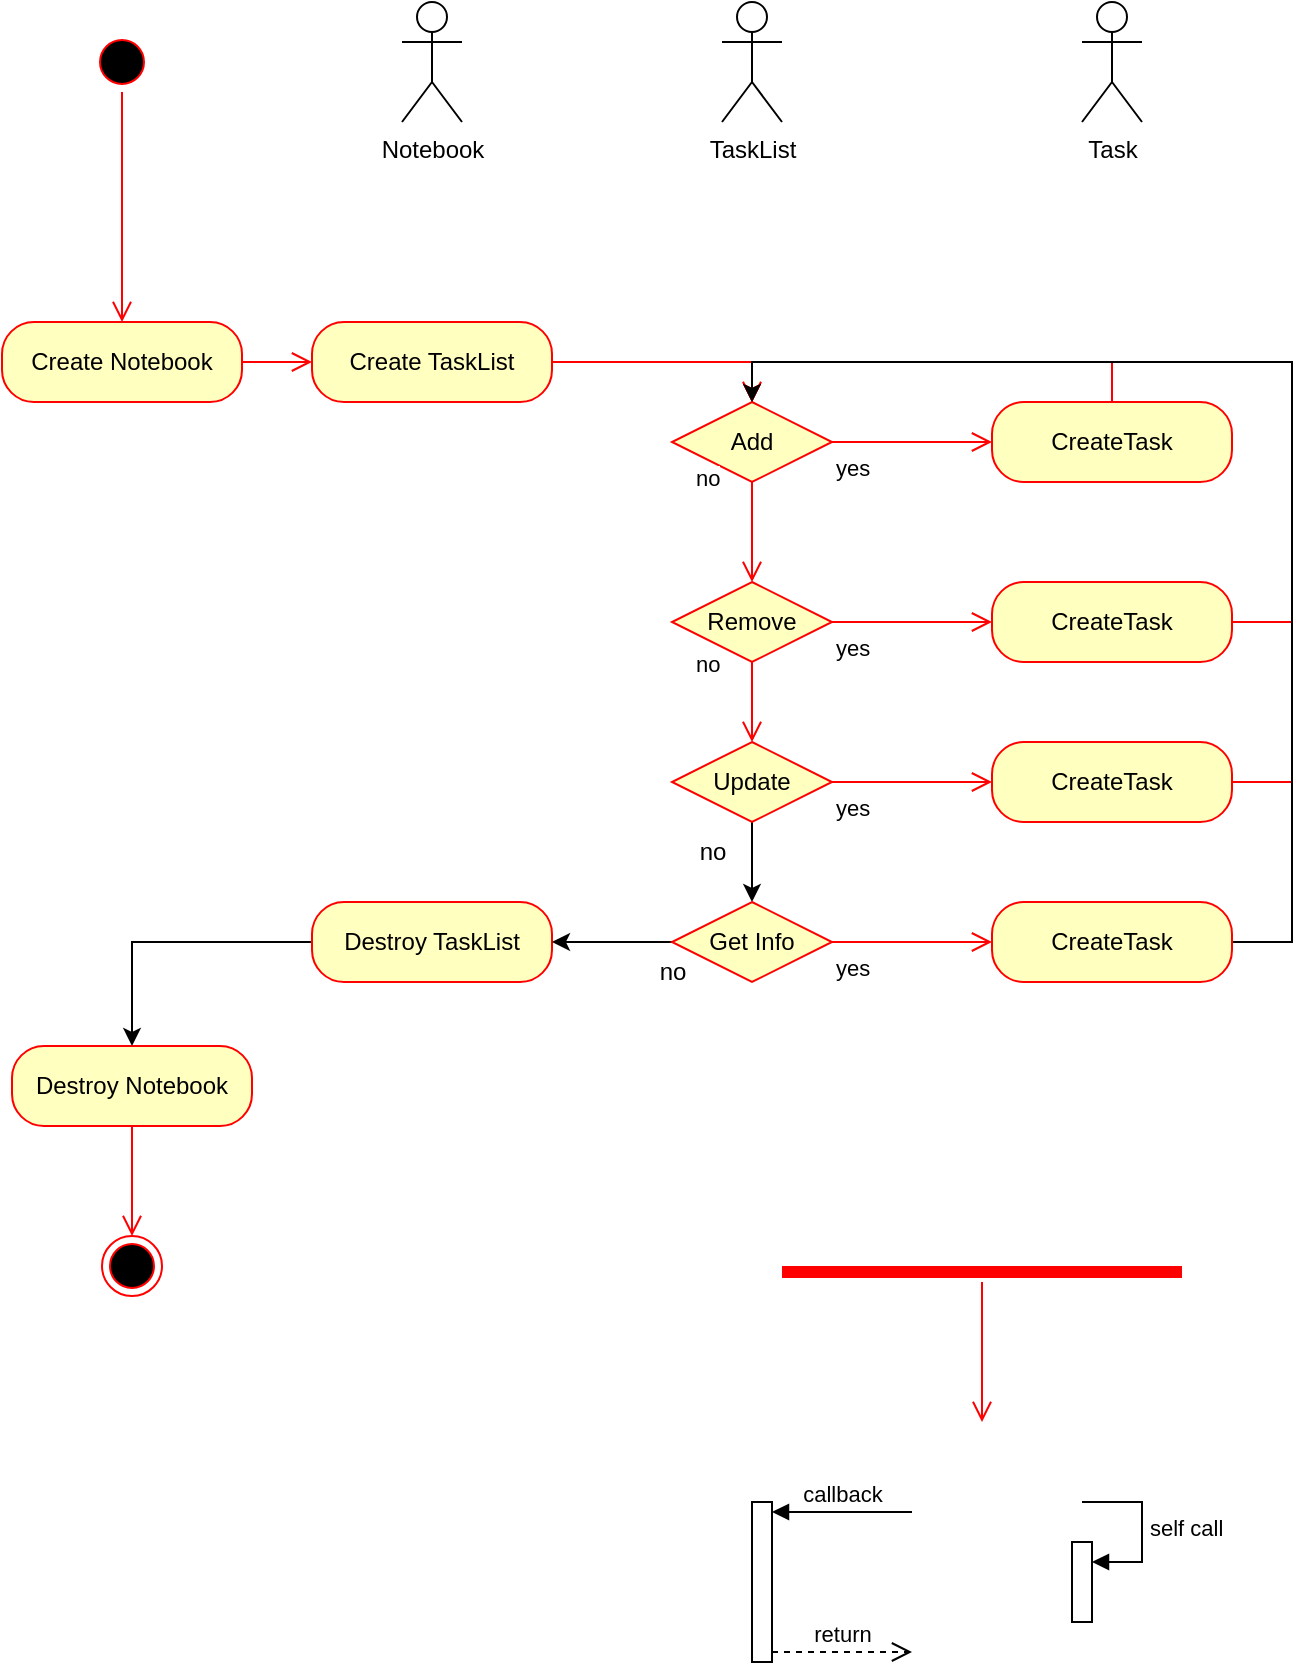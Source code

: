 <mxfile version="24.0.7" type="github">
  <diagram id="C5RBs43oDa-KdzZeNtuy" name="Page-1">
    <mxGraphModel dx="1146" dy="2239" grid="1" gridSize="10" guides="1" tooltips="1" connect="1" arrows="1" fold="1" page="1" pageScale="1" pageWidth="827" pageHeight="1169" math="0" shadow="0">
      <root>
        <mxCell id="WIyWlLk6GJQsqaUBKTNV-0" />
        <mxCell id="WIyWlLk6GJQsqaUBKTNV-1" parent="WIyWlLk6GJQsqaUBKTNV-0" />
        <mxCell id="1FuQE9b5k-u5UK85rxLV-1" value="" style="ellipse;html=1;shape=startState;fillColor=#000000;strokeColor=#ff0000;" parent="WIyWlLk6GJQsqaUBKTNV-1" vertex="1">
          <mxGeometry x="60" y="15" width="30" height="30" as="geometry" />
        </mxCell>
        <mxCell id="1FuQE9b5k-u5UK85rxLV-2" value="" style="edgeStyle=orthogonalEdgeStyle;html=1;verticalAlign=bottom;endArrow=open;endSize=8;strokeColor=#ff0000;rounded=0;" parent="WIyWlLk6GJQsqaUBKTNV-1" source="1FuQE9b5k-u5UK85rxLV-1" target="1FuQE9b5k-u5UK85rxLV-3" edge="1">
          <mxGeometry relative="1" as="geometry">
            <mxPoint x="215" y="120" as="targetPoint" />
            <Array as="points">
              <mxPoint x="135" y="170" />
              <mxPoint x="215" y="170" />
            </Array>
          </mxGeometry>
        </mxCell>
        <mxCell id="1FuQE9b5k-u5UK85rxLV-3" value="Create Notebook" style="rounded=1;whiteSpace=wrap;html=1;arcSize=40;fontColor=#000000;fillColor=#ffffc0;strokeColor=#ff0000;" parent="WIyWlLk6GJQsqaUBKTNV-1" vertex="1">
          <mxGeometry x="15" y="160" width="120" height="40" as="geometry" />
        </mxCell>
        <mxCell id="1FuQE9b5k-u5UK85rxLV-4" value="" style="edgeStyle=orthogonalEdgeStyle;html=1;verticalAlign=bottom;endArrow=open;endSize=8;strokeColor=#ff0000;rounded=0;" parent="WIyWlLk6GJQsqaUBKTNV-1" source="1FuQE9b5k-u5UK85rxLV-3" edge="1">
          <mxGeometry relative="1" as="geometry">
            <mxPoint x="170" y="180" as="targetPoint" />
          </mxGeometry>
        </mxCell>
        <mxCell id="1FuQE9b5k-u5UK85rxLV-5" value="" style="ellipse;html=1;shape=endState;fillColor=#000000;strokeColor=#ff0000;" parent="WIyWlLk6GJQsqaUBKTNV-1" vertex="1">
          <mxGeometry x="65" y="617" width="30" height="30" as="geometry" />
        </mxCell>
        <mxCell id="1FuQE9b5k-u5UK85rxLV-6" value="&lt;span style=&quot;text-wrap: wrap;&quot;&gt;Notebook&lt;/span&gt;" style="shape=umlActor;verticalLabelPosition=bottom;verticalAlign=top;html=1;" parent="WIyWlLk6GJQsqaUBKTNV-1" vertex="1">
          <mxGeometry x="215" width="30" height="60" as="geometry" />
        </mxCell>
        <mxCell id="1FuQE9b5k-u5UK85rxLV-11" value="TaskList" style="shape=umlActor;verticalLabelPosition=bottom;verticalAlign=top;html=1;" parent="WIyWlLk6GJQsqaUBKTNV-1" vertex="1">
          <mxGeometry x="375" width="30" height="60" as="geometry" />
        </mxCell>
        <mxCell id="1FuQE9b5k-u5UK85rxLV-12" value="Task" style="shape=umlActor;verticalLabelPosition=bottom;verticalAlign=top;html=1;" parent="WIyWlLk6GJQsqaUBKTNV-1" vertex="1">
          <mxGeometry x="555" width="30" height="60" as="geometry" />
        </mxCell>
        <mxCell id="1FuQE9b5k-u5UK85rxLV-13" value="Create TaskList" style="rounded=1;whiteSpace=wrap;html=1;arcSize=40;fontColor=#000000;fillColor=#ffffc0;strokeColor=#ff0000;" parent="WIyWlLk6GJQsqaUBKTNV-1" vertex="1">
          <mxGeometry x="170" y="160" width="120" height="40" as="geometry" />
        </mxCell>
        <mxCell id="1FuQE9b5k-u5UK85rxLV-14" value="" style="edgeStyle=orthogonalEdgeStyle;html=1;verticalAlign=bottom;endArrow=open;endSize=8;strokeColor=#ff0000;rounded=0;" parent="WIyWlLk6GJQsqaUBKTNV-1" source="1FuQE9b5k-u5UK85rxLV-13" target="1FuQE9b5k-u5UK85rxLV-20" edge="1">
          <mxGeometry relative="1" as="geometry">
            <mxPoint x="350" y="180" as="targetPoint" />
            <Array as="points">
              <mxPoint x="390" y="180" />
            </Array>
          </mxGeometry>
        </mxCell>
        <mxCell id="1FuQE9b5k-u5UK85rxLV-16" value="Destroy Notebook" style="rounded=1;whiteSpace=wrap;html=1;arcSize=40;fontColor=#000000;fillColor=#ffffc0;strokeColor=#ff0000;" parent="WIyWlLk6GJQsqaUBKTNV-1" vertex="1">
          <mxGeometry x="20" y="522" width="120" height="40" as="geometry" />
        </mxCell>
        <mxCell id="1FuQE9b5k-u5UK85rxLV-17" value="" style="edgeStyle=orthogonalEdgeStyle;html=1;verticalAlign=bottom;endArrow=open;endSize=8;strokeColor=#ff0000;rounded=0;" parent="WIyWlLk6GJQsqaUBKTNV-1" source="1FuQE9b5k-u5UK85rxLV-16" target="1FuQE9b5k-u5UK85rxLV-5" edge="1">
          <mxGeometry relative="1" as="geometry">
            <mxPoint x="230" y="567" as="targetPoint" />
          </mxGeometry>
        </mxCell>
        <mxCell id="1FuQE9b5k-u5UK85rxLV-25" style="edgeStyle=orthogonalEdgeStyle;rounded=0;orthogonalLoop=1;jettySize=auto;html=1;exitX=0.5;exitY=0;exitDx=0;exitDy=0;entryX=0.5;entryY=0;entryDx=0;entryDy=0;strokeColor=#FF0000;" parent="WIyWlLk6GJQsqaUBKTNV-1" source="1FuQE9b5k-u5UK85rxLV-18" target="1FuQE9b5k-u5UK85rxLV-20" edge="1">
          <mxGeometry relative="1" as="geometry" />
        </mxCell>
        <mxCell id="1FuQE9b5k-u5UK85rxLV-18" value="CreateTask" style="rounded=1;whiteSpace=wrap;html=1;arcSize=40;fontColor=#000000;fillColor=#ffffc0;strokeColor=#ff0000;" parent="WIyWlLk6GJQsqaUBKTNV-1" vertex="1">
          <mxGeometry x="510" y="200" width="120" height="40" as="geometry" />
        </mxCell>
        <mxCell id="1FuQE9b5k-u5UK85rxLV-20" value="Add" style="rhombus;whiteSpace=wrap;html=1;fontColor=#000000;fillColor=#ffffc0;strokeColor=#ff0000;" parent="WIyWlLk6GJQsqaUBKTNV-1" vertex="1">
          <mxGeometry x="350" y="200" width="80" height="40" as="geometry" />
        </mxCell>
        <mxCell id="1FuQE9b5k-u5UK85rxLV-21" value="no" style="edgeStyle=orthogonalEdgeStyle;html=1;align=left;verticalAlign=bottom;endArrow=open;endSize=8;strokeColor=#ff0000;rounded=0;entryX=0.5;entryY=0;entryDx=0;entryDy=0;" parent="WIyWlLk6GJQsqaUBKTNV-1" source="1FuQE9b5k-u5UK85rxLV-20" target="1FuQE9b5k-u5UK85rxLV-28" edge="1">
          <mxGeometry x="-0.714" y="-30" relative="1" as="geometry">
            <mxPoint x="210" y="390" as="targetPoint" />
            <mxPoint as="offset" />
          </mxGeometry>
        </mxCell>
        <mxCell id="1FuQE9b5k-u5UK85rxLV-22" value="yes" style="edgeStyle=orthogonalEdgeStyle;html=1;align=left;verticalAlign=top;endArrow=open;endSize=8;strokeColor=#ff0000;rounded=0;" parent="WIyWlLk6GJQsqaUBKTNV-1" source="1FuQE9b5k-u5UK85rxLV-20" target="1FuQE9b5k-u5UK85rxLV-18" edge="1">
          <mxGeometry x="-1" relative="1" as="geometry">
            <mxPoint x="610" y="390" as="targetPoint" />
          </mxGeometry>
        </mxCell>
        <mxCell id="1FuQE9b5k-u5UK85rxLV-45" style="edgeStyle=orthogonalEdgeStyle;rounded=0;orthogonalLoop=1;jettySize=auto;html=1;exitX=0;exitY=0.5;exitDx=0;exitDy=0;" parent="WIyWlLk6GJQsqaUBKTNV-1" source="1FuQE9b5k-u5UK85rxLV-24" target="1FuQE9b5k-u5UK85rxLV-16" edge="1">
          <mxGeometry relative="1" as="geometry" />
        </mxCell>
        <mxCell id="1FuQE9b5k-u5UK85rxLV-24" value="Destroy TaskList" style="rounded=1;whiteSpace=wrap;html=1;arcSize=40;fontColor=#000000;fillColor=#ffffc0;strokeColor=#ff0000;" parent="WIyWlLk6GJQsqaUBKTNV-1" vertex="1">
          <mxGeometry x="170" y="450" width="120" height="40" as="geometry" />
        </mxCell>
        <mxCell id="1FuQE9b5k-u5UK85rxLV-26" style="edgeStyle=orthogonalEdgeStyle;rounded=0;orthogonalLoop=1;jettySize=auto;html=1;exitX=0.5;exitY=0;exitDx=0;exitDy=0;strokeColor=#FF0000;" parent="WIyWlLk6GJQsqaUBKTNV-1" source="1FuQE9b5k-u5UK85rxLV-27" target="1FuQE9b5k-u5UK85rxLV-20" edge="1">
          <mxGeometry relative="1" as="geometry">
            <Array as="points">
              <mxPoint x="570" y="310" />
              <mxPoint x="660" y="310" />
              <mxPoint x="660" y="180" />
              <mxPoint x="390" y="180" />
            </Array>
          </mxGeometry>
        </mxCell>
        <mxCell id="1FuQE9b5k-u5UK85rxLV-27" value="CreateTask" style="rounded=1;whiteSpace=wrap;html=1;arcSize=40;fontColor=#000000;fillColor=#ffffc0;strokeColor=#ff0000;" parent="WIyWlLk6GJQsqaUBKTNV-1" vertex="1">
          <mxGeometry x="510" y="290" width="120" height="40" as="geometry" />
        </mxCell>
        <mxCell id="1FuQE9b5k-u5UK85rxLV-28" value="Remove" style="rhombus;whiteSpace=wrap;html=1;fontColor=#000000;fillColor=#ffffc0;strokeColor=#ff0000;" parent="WIyWlLk6GJQsqaUBKTNV-1" vertex="1">
          <mxGeometry x="350" y="290" width="80" height="40" as="geometry" />
        </mxCell>
        <mxCell id="1FuQE9b5k-u5UK85rxLV-29" value="yes" style="edgeStyle=orthogonalEdgeStyle;html=1;align=left;verticalAlign=top;endArrow=open;endSize=8;strokeColor=#ff0000;rounded=0;" parent="WIyWlLk6GJQsqaUBKTNV-1" source="1FuQE9b5k-u5UK85rxLV-28" target="1FuQE9b5k-u5UK85rxLV-27" edge="1">
          <mxGeometry x="-1" relative="1" as="geometry">
            <mxPoint x="610" y="480" as="targetPoint" />
          </mxGeometry>
        </mxCell>
        <mxCell id="1FuQE9b5k-u5UK85rxLV-35" style="edgeStyle=orthogonalEdgeStyle;rounded=0;orthogonalLoop=1;jettySize=auto;html=1;exitX=1;exitY=0.5;exitDx=0;exitDy=0;strokeColor=#FF0000;" parent="WIyWlLk6GJQsqaUBKTNV-1" source="1FuQE9b5k-u5UK85rxLV-30" target="1FuQE9b5k-u5UK85rxLV-20" edge="1">
          <mxGeometry relative="1" as="geometry">
            <Array as="points">
              <mxPoint x="660" y="390" />
              <mxPoint x="660" y="180" />
              <mxPoint x="390" y="180" />
            </Array>
          </mxGeometry>
        </mxCell>
        <mxCell id="1FuQE9b5k-u5UK85rxLV-30" value="CreateTask" style="rounded=1;whiteSpace=wrap;html=1;arcSize=40;fontColor=#000000;fillColor=#ffffc0;strokeColor=#ff0000;" parent="WIyWlLk6GJQsqaUBKTNV-1" vertex="1">
          <mxGeometry x="510" y="370" width="120" height="40" as="geometry" />
        </mxCell>
        <mxCell id="1FuQE9b5k-u5UK85rxLV-40" style="edgeStyle=orthogonalEdgeStyle;rounded=0;orthogonalLoop=1;jettySize=auto;html=1;exitX=0.5;exitY=1;exitDx=0;exitDy=0;" parent="WIyWlLk6GJQsqaUBKTNV-1" source="1FuQE9b5k-u5UK85rxLV-31" target="1FuQE9b5k-u5UK85rxLV-38" edge="1">
          <mxGeometry relative="1" as="geometry" />
        </mxCell>
        <mxCell id="1FuQE9b5k-u5UK85rxLV-31" value="Update" style="rhombus;whiteSpace=wrap;html=1;fontColor=#000000;fillColor=#ffffc0;strokeColor=#ff0000;" parent="WIyWlLk6GJQsqaUBKTNV-1" vertex="1">
          <mxGeometry x="350" y="370" width="80" height="40" as="geometry" />
        </mxCell>
        <mxCell id="1FuQE9b5k-u5UK85rxLV-32" value="yes" style="edgeStyle=orthogonalEdgeStyle;html=1;align=left;verticalAlign=top;endArrow=open;endSize=8;strokeColor=#ff0000;rounded=0;" parent="WIyWlLk6GJQsqaUBKTNV-1" source="1FuQE9b5k-u5UK85rxLV-31" target="1FuQE9b5k-u5UK85rxLV-30" edge="1">
          <mxGeometry x="-1" relative="1" as="geometry">
            <mxPoint x="610" y="560" as="targetPoint" />
          </mxGeometry>
        </mxCell>
        <mxCell id="1FuQE9b5k-u5UK85rxLV-34" value="no" style="edgeStyle=orthogonalEdgeStyle;html=1;align=left;verticalAlign=bottom;endArrow=open;endSize=8;strokeColor=#ff0000;rounded=0;entryX=0.5;entryY=0;entryDx=0;entryDy=0;exitX=0.5;exitY=1;exitDx=0;exitDy=0;" parent="WIyWlLk6GJQsqaUBKTNV-1" source="1FuQE9b5k-u5UK85rxLV-28" target="1FuQE9b5k-u5UK85rxLV-31" edge="1">
          <mxGeometry x="-0.5" y="-30" relative="1" as="geometry">
            <mxPoint x="400" y="300" as="targetPoint" />
            <mxPoint x="430" y="350" as="sourcePoint" />
            <mxPoint as="offset" />
            <Array as="points" />
          </mxGeometry>
        </mxCell>
        <mxCell id="1FuQE9b5k-u5UK85rxLV-46" style="edgeStyle=orthogonalEdgeStyle;rounded=0;orthogonalLoop=1;jettySize=auto;html=1;exitX=1;exitY=0.5;exitDx=0;exitDy=0;" parent="WIyWlLk6GJQsqaUBKTNV-1" source="1FuQE9b5k-u5UK85rxLV-37" target="1FuQE9b5k-u5UK85rxLV-20" edge="1">
          <mxGeometry relative="1" as="geometry">
            <Array as="points">
              <mxPoint x="660" y="470" />
              <mxPoint x="660" y="180" />
              <mxPoint x="390" y="180" />
            </Array>
          </mxGeometry>
        </mxCell>
        <mxCell id="1FuQE9b5k-u5UK85rxLV-37" value="CreateTask" style="rounded=1;whiteSpace=wrap;html=1;arcSize=40;fontColor=#000000;fillColor=#ffffc0;strokeColor=#ff0000;" parent="WIyWlLk6GJQsqaUBKTNV-1" vertex="1">
          <mxGeometry x="510" y="450" width="120" height="40" as="geometry" />
        </mxCell>
        <mxCell id="1FuQE9b5k-u5UK85rxLV-41" style="edgeStyle=orthogonalEdgeStyle;rounded=0;orthogonalLoop=1;jettySize=auto;html=1;exitX=0;exitY=0.5;exitDx=0;exitDy=0;" parent="WIyWlLk6GJQsqaUBKTNV-1" source="1FuQE9b5k-u5UK85rxLV-38" target="1FuQE9b5k-u5UK85rxLV-24" edge="1">
          <mxGeometry relative="1" as="geometry" />
        </mxCell>
        <mxCell id="1FuQE9b5k-u5UK85rxLV-38" value="Get Info" style="rhombus;whiteSpace=wrap;html=1;fontColor=#000000;fillColor=#ffffc0;strokeColor=#ff0000;" parent="WIyWlLk6GJQsqaUBKTNV-1" vertex="1">
          <mxGeometry x="350" y="450" width="80" height="40" as="geometry" />
        </mxCell>
        <mxCell id="1FuQE9b5k-u5UK85rxLV-39" value="yes" style="edgeStyle=orthogonalEdgeStyle;html=1;align=left;verticalAlign=top;endArrow=open;endSize=8;strokeColor=#ff0000;rounded=0;" parent="WIyWlLk6GJQsqaUBKTNV-1" source="1FuQE9b5k-u5UK85rxLV-38" target="1FuQE9b5k-u5UK85rxLV-37" edge="1">
          <mxGeometry x="-1" relative="1" as="geometry">
            <mxPoint x="610" y="640" as="targetPoint" />
          </mxGeometry>
        </mxCell>
        <mxCell id="1FuQE9b5k-u5UK85rxLV-43" value="no" style="text;html=1;align=center;verticalAlign=middle;resizable=0;points=[];autosize=1;strokeColor=none;fillColor=none;" parent="WIyWlLk6GJQsqaUBKTNV-1" vertex="1">
          <mxGeometry x="350" y="410" width="40" height="30" as="geometry" />
        </mxCell>
        <mxCell id="1FuQE9b5k-u5UK85rxLV-44" value="no" style="text;html=1;align=center;verticalAlign=middle;resizable=0;points=[];autosize=1;strokeColor=none;fillColor=none;" parent="WIyWlLk6GJQsqaUBKTNV-1" vertex="1">
          <mxGeometry x="330" y="470" width="40" height="30" as="geometry" />
        </mxCell>
        <mxCell id="1FuQE9b5k-u5UK85rxLV-48" value="" style="shape=line;html=1;strokeWidth=6;strokeColor=#ff0000;" parent="WIyWlLk6GJQsqaUBKTNV-1" vertex="1">
          <mxGeometry x="405" y="630" width="200" height="10" as="geometry" />
        </mxCell>
        <mxCell id="1FuQE9b5k-u5UK85rxLV-49" value="" style="edgeStyle=orthogonalEdgeStyle;html=1;verticalAlign=bottom;endArrow=open;endSize=8;strokeColor=#ff0000;rounded=0;" parent="WIyWlLk6GJQsqaUBKTNV-1" source="1FuQE9b5k-u5UK85rxLV-48" edge="1">
          <mxGeometry relative="1" as="geometry">
            <mxPoint x="505" y="710" as="targetPoint" />
          </mxGeometry>
        </mxCell>
        <mxCell id="1FuQE9b5k-u5UK85rxLV-50" value="" style="html=1;points=[[0,0,0,0,5],[0,1,0,0,-5],[1,0,0,0,5],[1,1,0,0,-5]];perimeter=orthogonalPerimeter;outlineConnect=0;targetShapes=umlLifeline;portConstraint=eastwest;newEdgeStyle={&quot;curved&quot;:0,&quot;rounded&quot;:0};" parent="WIyWlLk6GJQsqaUBKTNV-1" vertex="1">
          <mxGeometry x="390" y="750" width="10" height="80" as="geometry" />
        </mxCell>
        <mxCell id="1FuQE9b5k-u5UK85rxLV-51" value="callback" style="html=1;verticalAlign=bottom;endArrow=block;curved=0;rounded=0;entryX=1;entryY=0;entryDx=0;entryDy=5;" parent="WIyWlLk6GJQsqaUBKTNV-1" target="1FuQE9b5k-u5UK85rxLV-50" edge="1">
          <mxGeometry relative="1" as="geometry">
            <mxPoint x="470" y="755" as="sourcePoint" />
          </mxGeometry>
        </mxCell>
        <mxCell id="1FuQE9b5k-u5UK85rxLV-52" value="return" style="html=1;verticalAlign=bottom;endArrow=open;dashed=1;endSize=8;curved=0;rounded=0;exitX=1;exitY=1;exitDx=0;exitDy=-5;" parent="WIyWlLk6GJQsqaUBKTNV-1" source="1FuQE9b5k-u5UK85rxLV-50" edge="1">
          <mxGeometry relative="1" as="geometry">
            <mxPoint x="470" y="825" as="targetPoint" />
          </mxGeometry>
        </mxCell>
        <mxCell id="1FuQE9b5k-u5UK85rxLV-53" value="" style="html=1;points=[[0,0,0,0,5],[0,1,0,0,-5],[1,0,0,0,5],[1,1,0,0,-5]];perimeter=orthogonalPerimeter;outlineConnect=0;targetShapes=umlLifeline;portConstraint=eastwest;newEdgeStyle={&quot;curved&quot;:0,&quot;rounded&quot;:0};" parent="WIyWlLk6GJQsqaUBKTNV-1" vertex="1">
          <mxGeometry x="550" y="770" width="10" height="40" as="geometry" />
        </mxCell>
        <mxCell id="1FuQE9b5k-u5UK85rxLV-54" value="self call" style="html=1;align=left;spacingLeft=2;endArrow=block;rounded=0;edgeStyle=orthogonalEdgeStyle;curved=0;rounded=0;" parent="WIyWlLk6GJQsqaUBKTNV-1" target="1FuQE9b5k-u5UK85rxLV-53" edge="1">
          <mxGeometry relative="1" as="geometry">
            <mxPoint x="555" y="750" as="sourcePoint" />
            <Array as="points">
              <mxPoint x="585" y="780" />
            </Array>
          </mxGeometry>
        </mxCell>
      </root>
    </mxGraphModel>
  </diagram>
</mxfile>
